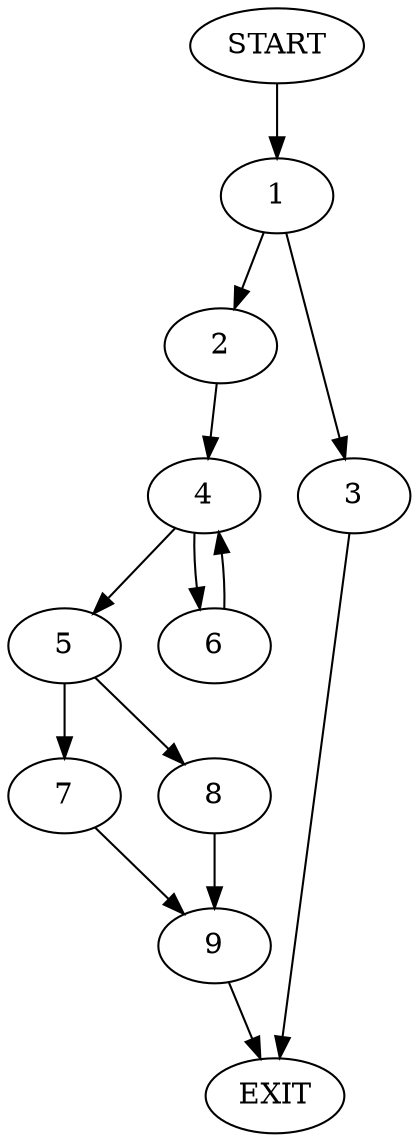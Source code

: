 digraph {
0 [label="START"]
10 [label="EXIT"]
0 -> 1
1 -> 2
1 -> 3
3 -> 10
2 -> 4
4 -> 5
4 -> 6
5 -> 7
5 -> 8
6 -> 4
8 -> 9
7 -> 9
9 -> 10
}
